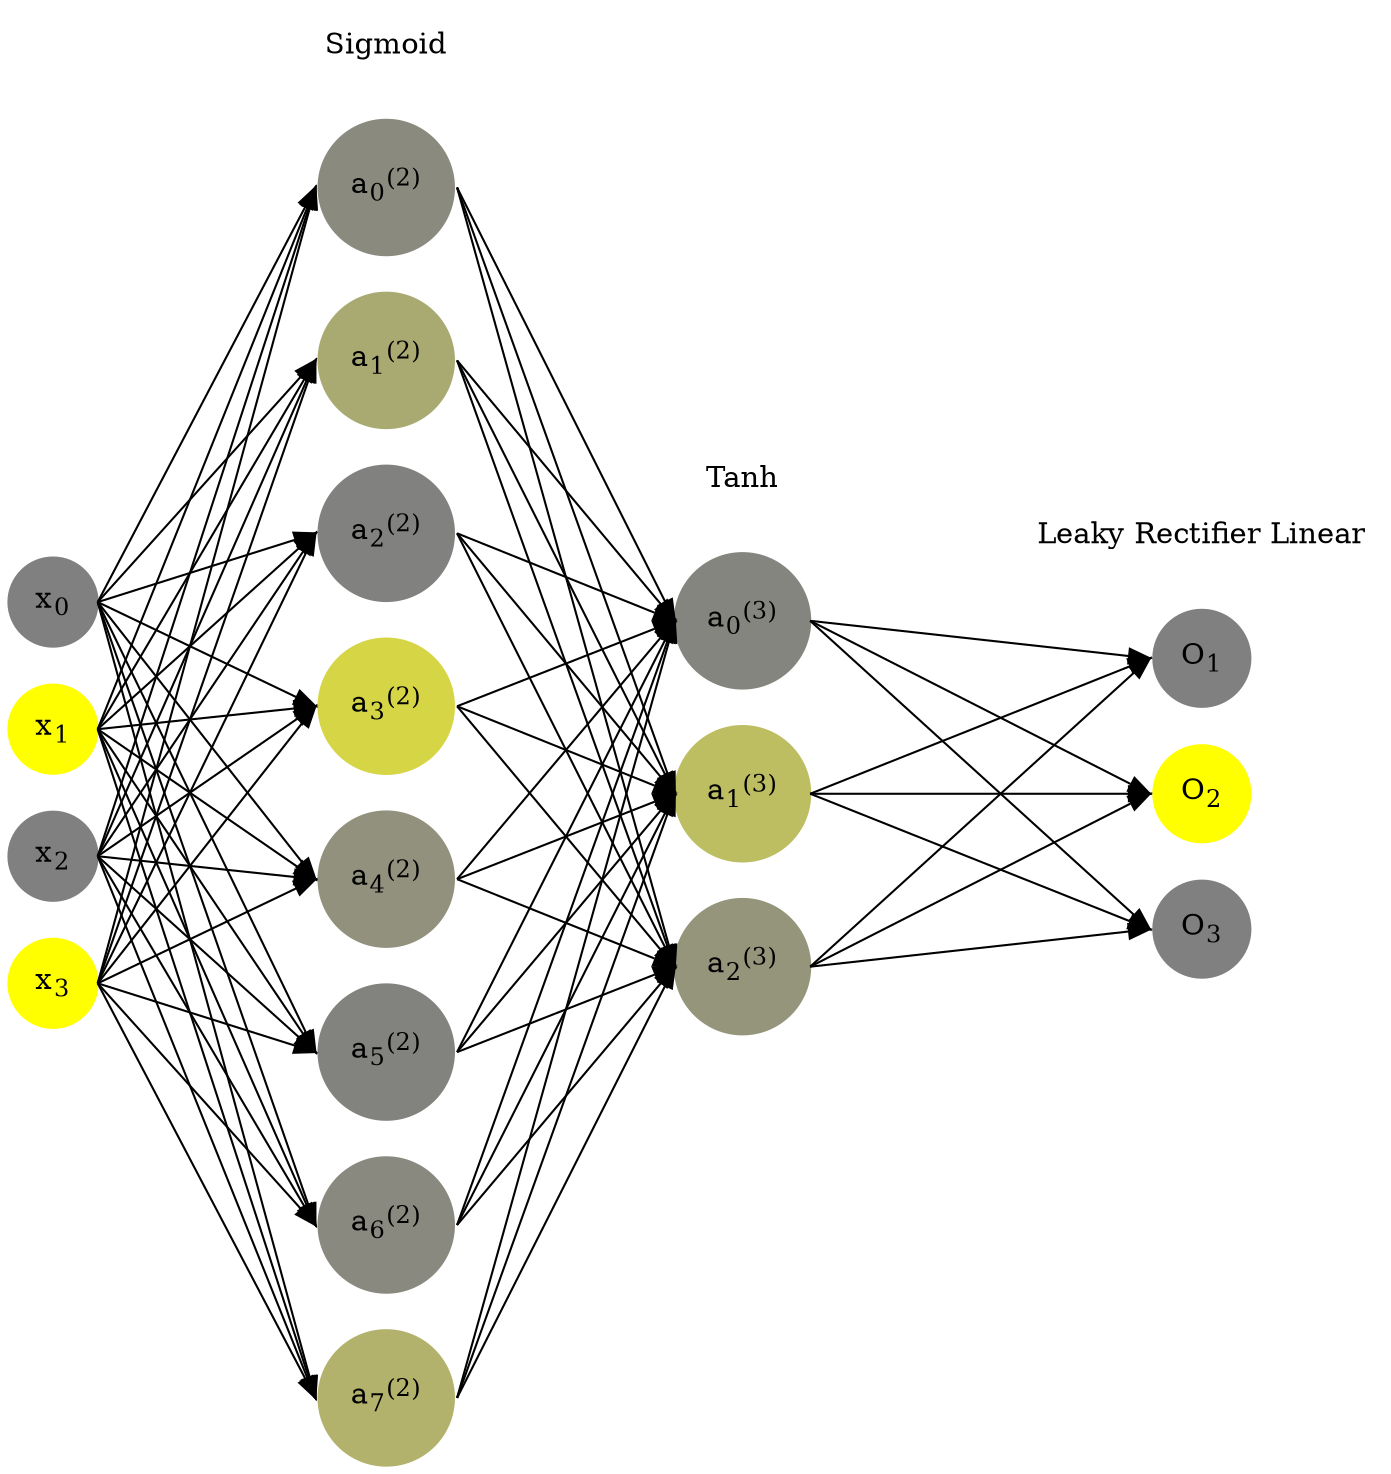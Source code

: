 digraph G {
	rankdir = LR;
	splines=false;
	edge[style=invis];
	ranksep= 1.4;
	{
	node [shape=circle, color="0.1667, 0.0, 0.5", style=filled, fillcolor="0.1667, 0.0, 0.5"];
	x0 [label=<x<sub>0</sub>>];
	}
	{
	node [shape=circle, color="0.1667, 1.0, 1.0", style=filled, fillcolor="0.1667, 1.0, 1.0"];
	x1 [label=<x<sub>1</sub>>];
	}
	{
	node [shape=circle, color="0.1667, 0.0, 0.5", style=filled, fillcolor="0.1667, 0.0, 0.5"];
	x2 [label=<x<sub>2</sub>>];
	}
	{
	node [shape=circle, color="0.1667, 1.0, 1.0", style=filled, fillcolor="0.1667, 1.0, 1.0"];
	x3 [label=<x<sub>3</sub>>];
	}
	{
	node [shape=circle, color="0.1667, 0.084103, 0.542051", style=filled, fillcolor="0.1667, 0.084103, 0.542051"];
	a02 [label=<a<sub>0</sub><sup>(2)</sup>>];
	}
	{
	node [shape=circle, color="0.1667, 0.326277, 0.663139", style=filled, fillcolor="0.1667, 0.326277, 0.663139"];
	a12 [label=<a<sub>1</sub><sup>(2)</sup>>];
	}
	{
	node [shape=circle, color="0.1667, 0.013599, 0.506799", style=filled, fillcolor="0.1667, 0.013599, 0.506799"];
	a22 [label=<a<sub>2</sub><sup>(2)</sup>>];
	}
	{
	node [shape=circle, color="0.1667, 0.669823, 0.834912", style=filled, fillcolor="0.1667, 0.669823, 0.834912"];
	a32 [label=<a<sub>3</sub><sup>(2)</sup>>];
	}
	{
	node [shape=circle, color="0.1667, 0.140004, 0.570002", style=filled, fillcolor="0.1667, 0.140004, 0.570002"];
	a42 [label=<a<sub>4</sub><sup>(2)</sup>>];
	}
	{
	node [shape=circle, color="0.1667, 0.020255, 0.510128", style=filled, fillcolor="0.1667, 0.020255, 0.510128"];
	a52 [label=<a<sub>5</sub><sup>(2)</sup>>];
	}
	{
	node [shape=circle, color="0.1667, 0.071522, 0.535761", style=filled, fillcolor="0.1667, 0.071522, 0.535761"];
	a62 [label=<a<sub>6</sub><sup>(2)</sup>>];
	}
	{
	node [shape=circle, color="0.1667, 0.392435, 0.696217", style=filled, fillcolor="0.1667, 0.392435, 0.696217"];
	a72 [label=<a<sub>7</sub><sup>(2)</sup>>];
	}
	{
	node [shape=circle, color="0.1667, 0.043766, 0.521883", style=filled, fillcolor="0.1667, 0.043766, 0.521883"];
	a03 [label=<a<sub>0</sub><sup>(3)</sup>>];
	}
	{
	node [shape=circle, color="0.1667, 0.478275, 0.739137", style=filled, fillcolor="0.1667, 0.478275, 0.739137"];
	a13 [label=<a<sub>1</sub><sup>(3)</sup>>];
	}
	{
	node [shape=circle, color="0.1667, 0.171141, 0.585570", style=filled, fillcolor="0.1667, 0.171141, 0.585570"];
	a23 [label=<a<sub>2</sub><sup>(3)</sup>>];
	}
	{
	node [shape=circle, color="0.1667, 0.0, 0.5", style=filled, fillcolor="0.1667, 0.0, 0.5"];
	O1 [label=<O<sub>1</sub>>];
	}
	{
	node [shape=circle, color="0.1667, 1.0, 1.0", style=filled, fillcolor="0.1667, 1.0, 1.0"];
	O2 [label=<O<sub>2</sub>>];
	}
	{
	node [shape=circle, color="0.1667, 0.0, 0.5", style=filled, fillcolor="0.1667, 0.0, 0.5"];
	O3 [label=<O<sub>3</sub>>];
	}
	{
	rank=same;
	x0->x1->x2->x3;
	}
	{
	rank=same;
	a02->a12->a22->a32->a42->a52->a62->a72;
	}
	{
	rank=same;
	a03->a13->a23;
	}
	{
	rank=same;
	O1->O2->O3;
	}
	l1 [shape=plaintext,label="Sigmoid"];
	l1->a02;
	{rank=same; l1;a02};
	l2 [shape=plaintext,label="Tanh"];
	l2->a03;
	{rank=same; l2;a03};
	l3 [shape=plaintext,label="Leaky Rectifier Linear"];
	l3->O1;
	{rank=same; l3;O1};
edge[style=solid, tailport=e, headport=w];
	{x0;x1;x2;x3} -> {a02;a12;a22;a32;a42;a52;a62;a72};
	{a02;a12;a22;a32;a42;a52;a62;a72} -> {a03;a13;a23};
	{a03;a13;a23} -> {O1,O2,O3};
}